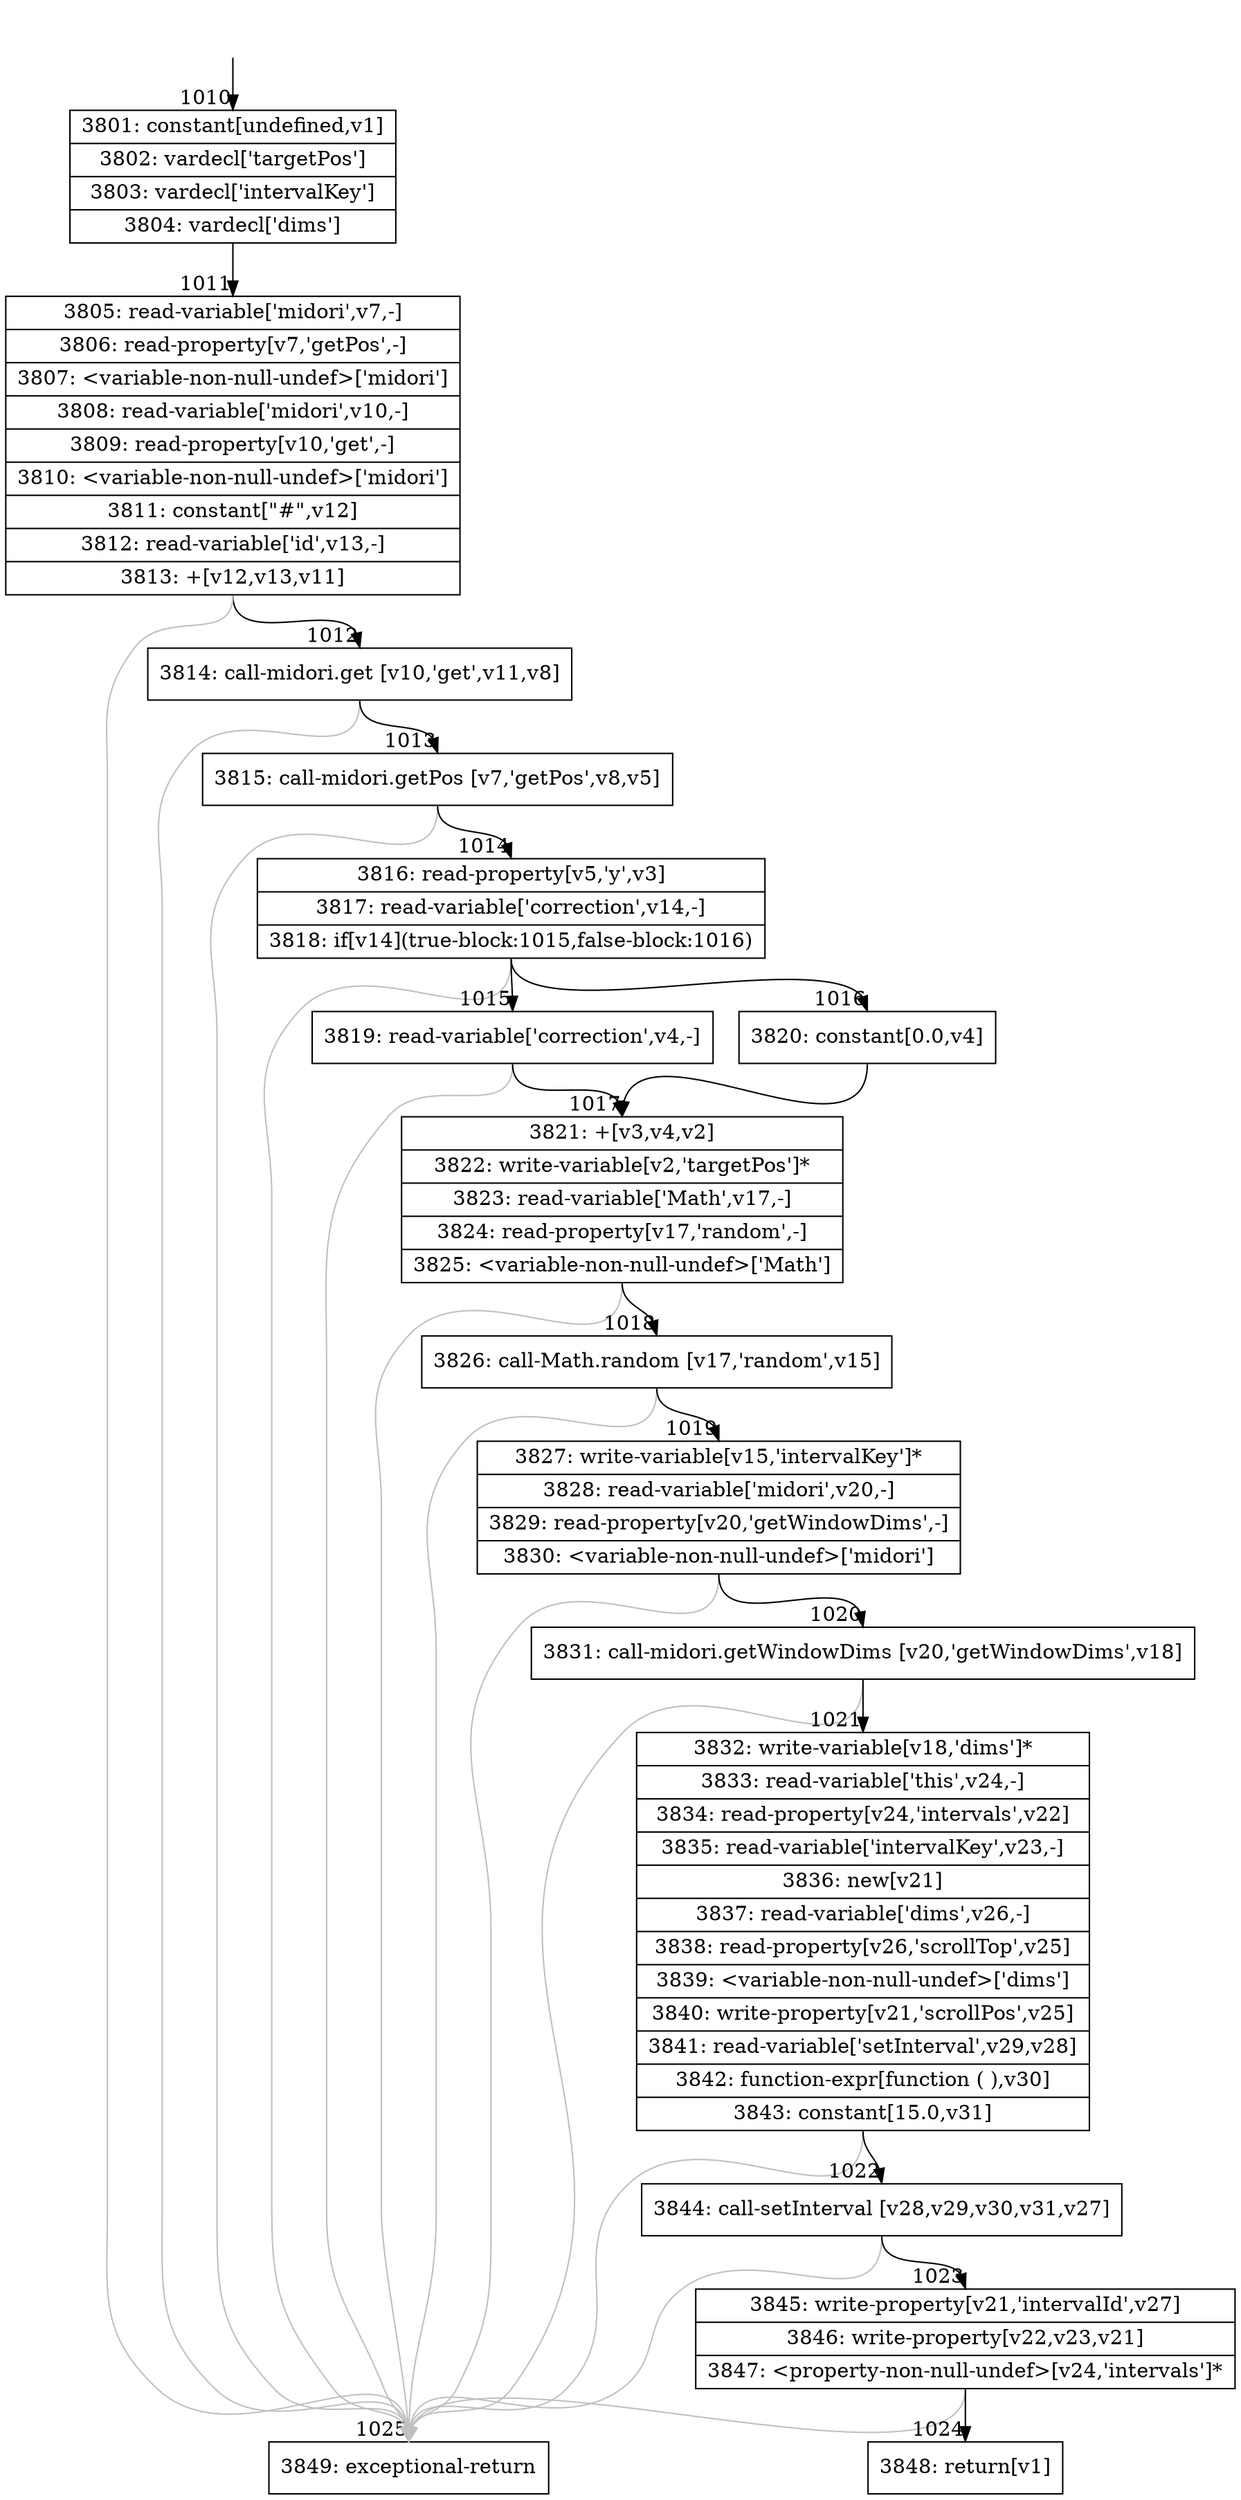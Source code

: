 digraph {
rankdir="TD"
BB_entry55[shape=none,label=""];
BB_entry55 -> BB1010 [tailport=s, headport=n, headlabel="    1010"]
BB1010 [shape=record label="{3801: constant[undefined,v1]|3802: vardecl['targetPos']|3803: vardecl['intervalKey']|3804: vardecl['dims']}" ] 
BB1010 -> BB1011 [tailport=s, headport=n, headlabel="      1011"]
BB1011 [shape=record label="{3805: read-variable['midori',v7,-]|3806: read-property[v7,'getPos',-]|3807: \<variable-non-null-undef\>['midori']|3808: read-variable['midori',v10,-]|3809: read-property[v10,'get',-]|3810: \<variable-non-null-undef\>['midori']|3811: constant[\"#\",v12]|3812: read-variable['id',v13,-]|3813: +[v12,v13,v11]}" ] 
BB1011 -> BB1012 [tailport=s, headport=n, headlabel="      1012"]
BB1011 -> BB1025 [tailport=s, headport=n, color=gray, headlabel="      1025"]
BB1012 [shape=record label="{3814: call-midori.get [v10,'get',v11,v8]}" ] 
BB1012 -> BB1013 [tailport=s, headport=n, headlabel="      1013"]
BB1012 -> BB1025 [tailport=s, headport=n, color=gray]
BB1013 [shape=record label="{3815: call-midori.getPos [v7,'getPos',v8,v5]}" ] 
BB1013 -> BB1014 [tailport=s, headport=n, headlabel="      1014"]
BB1013 -> BB1025 [tailport=s, headport=n, color=gray]
BB1014 [shape=record label="{3816: read-property[v5,'y',v3]|3817: read-variable['correction',v14,-]|3818: if[v14](true-block:1015,false-block:1016)}" ] 
BB1014 -> BB1015 [tailport=s, headport=n, headlabel="      1015"]
BB1014 -> BB1016 [tailport=s, headport=n, headlabel="      1016"]
BB1014 -> BB1025 [tailport=s, headport=n, color=gray]
BB1015 [shape=record label="{3819: read-variable['correction',v4,-]}" ] 
BB1015 -> BB1017 [tailport=s, headport=n, headlabel="      1017"]
BB1015 -> BB1025 [tailport=s, headport=n, color=gray]
BB1016 [shape=record label="{3820: constant[0.0,v4]}" ] 
BB1016 -> BB1017 [tailport=s, headport=n]
BB1017 [shape=record label="{3821: +[v3,v4,v2]|3822: write-variable[v2,'targetPos']*|3823: read-variable['Math',v17,-]|3824: read-property[v17,'random',-]|3825: \<variable-non-null-undef\>['Math']}" ] 
BB1017 -> BB1018 [tailport=s, headport=n, headlabel="      1018"]
BB1017 -> BB1025 [tailport=s, headport=n, color=gray]
BB1018 [shape=record label="{3826: call-Math.random [v17,'random',v15]}" ] 
BB1018 -> BB1019 [tailport=s, headport=n, headlabel="      1019"]
BB1018 -> BB1025 [tailport=s, headport=n, color=gray]
BB1019 [shape=record label="{3827: write-variable[v15,'intervalKey']*|3828: read-variable['midori',v20,-]|3829: read-property[v20,'getWindowDims',-]|3830: \<variable-non-null-undef\>['midori']}" ] 
BB1019 -> BB1020 [tailport=s, headport=n, headlabel="      1020"]
BB1019 -> BB1025 [tailport=s, headport=n, color=gray]
BB1020 [shape=record label="{3831: call-midori.getWindowDims [v20,'getWindowDims',v18]}" ] 
BB1020 -> BB1021 [tailport=s, headport=n, headlabel="      1021"]
BB1020 -> BB1025 [tailport=s, headport=n, color=gray]
BB1021 [shape=record label="{3832: write-variable[v18,'dims']*|3833: read-variable['this',v24,-]|3834: read-property[v24,'intervals',v22]|3835: read-variable['intervalKey',v23,-]|3836: new[v21]|3837: read-variable['dims',v26,-]|3838: read-property[v26,'scrollTop',v25]|3839: \<variable-non-null-undef\>['dims']|3840: write-property[v21,'scrollPos',v25]|3841: read-variable['setInterval',v29,v28]|3842: function-expr[function ( ),v30]|3843: constant[15.0,v31]}" ] 
BB1021 -> BB1022 [tailport=s, headport=n, headlabel="      1022"]
BB1021 -> BB1025 [tailport=s, headport=n, color=gray]
BB1022 [shape=record label="{3844: call-setInterval [v28,v29,v30,v31,v27]}" ] 
BB1022 -> BB1023 [tailport=s, headport=n, headlabel="      1023"]
BB1022 -> BB1025 [tailport=s, headport=n, color=gray]
BB1023 [shape=record label="{3845: write-property[v21,'intervalId',v27]|3846: write-property[v22,v23,v21]|3847: \<property-non-null-undef\>[v24,'intervals']*}" ] 
BB1023 -> BB1024 [tailport=s, headport=n, headlabel="      1024"]
BB1023 -> BB1025 [tailport=s, headport=n, color=gray]
BB1024 [shape=record label="{3848: return[v1]}" ] 
BB1025 [shape=record label="{3849: exceptional-return}" ] 
//#$~ 753
}
